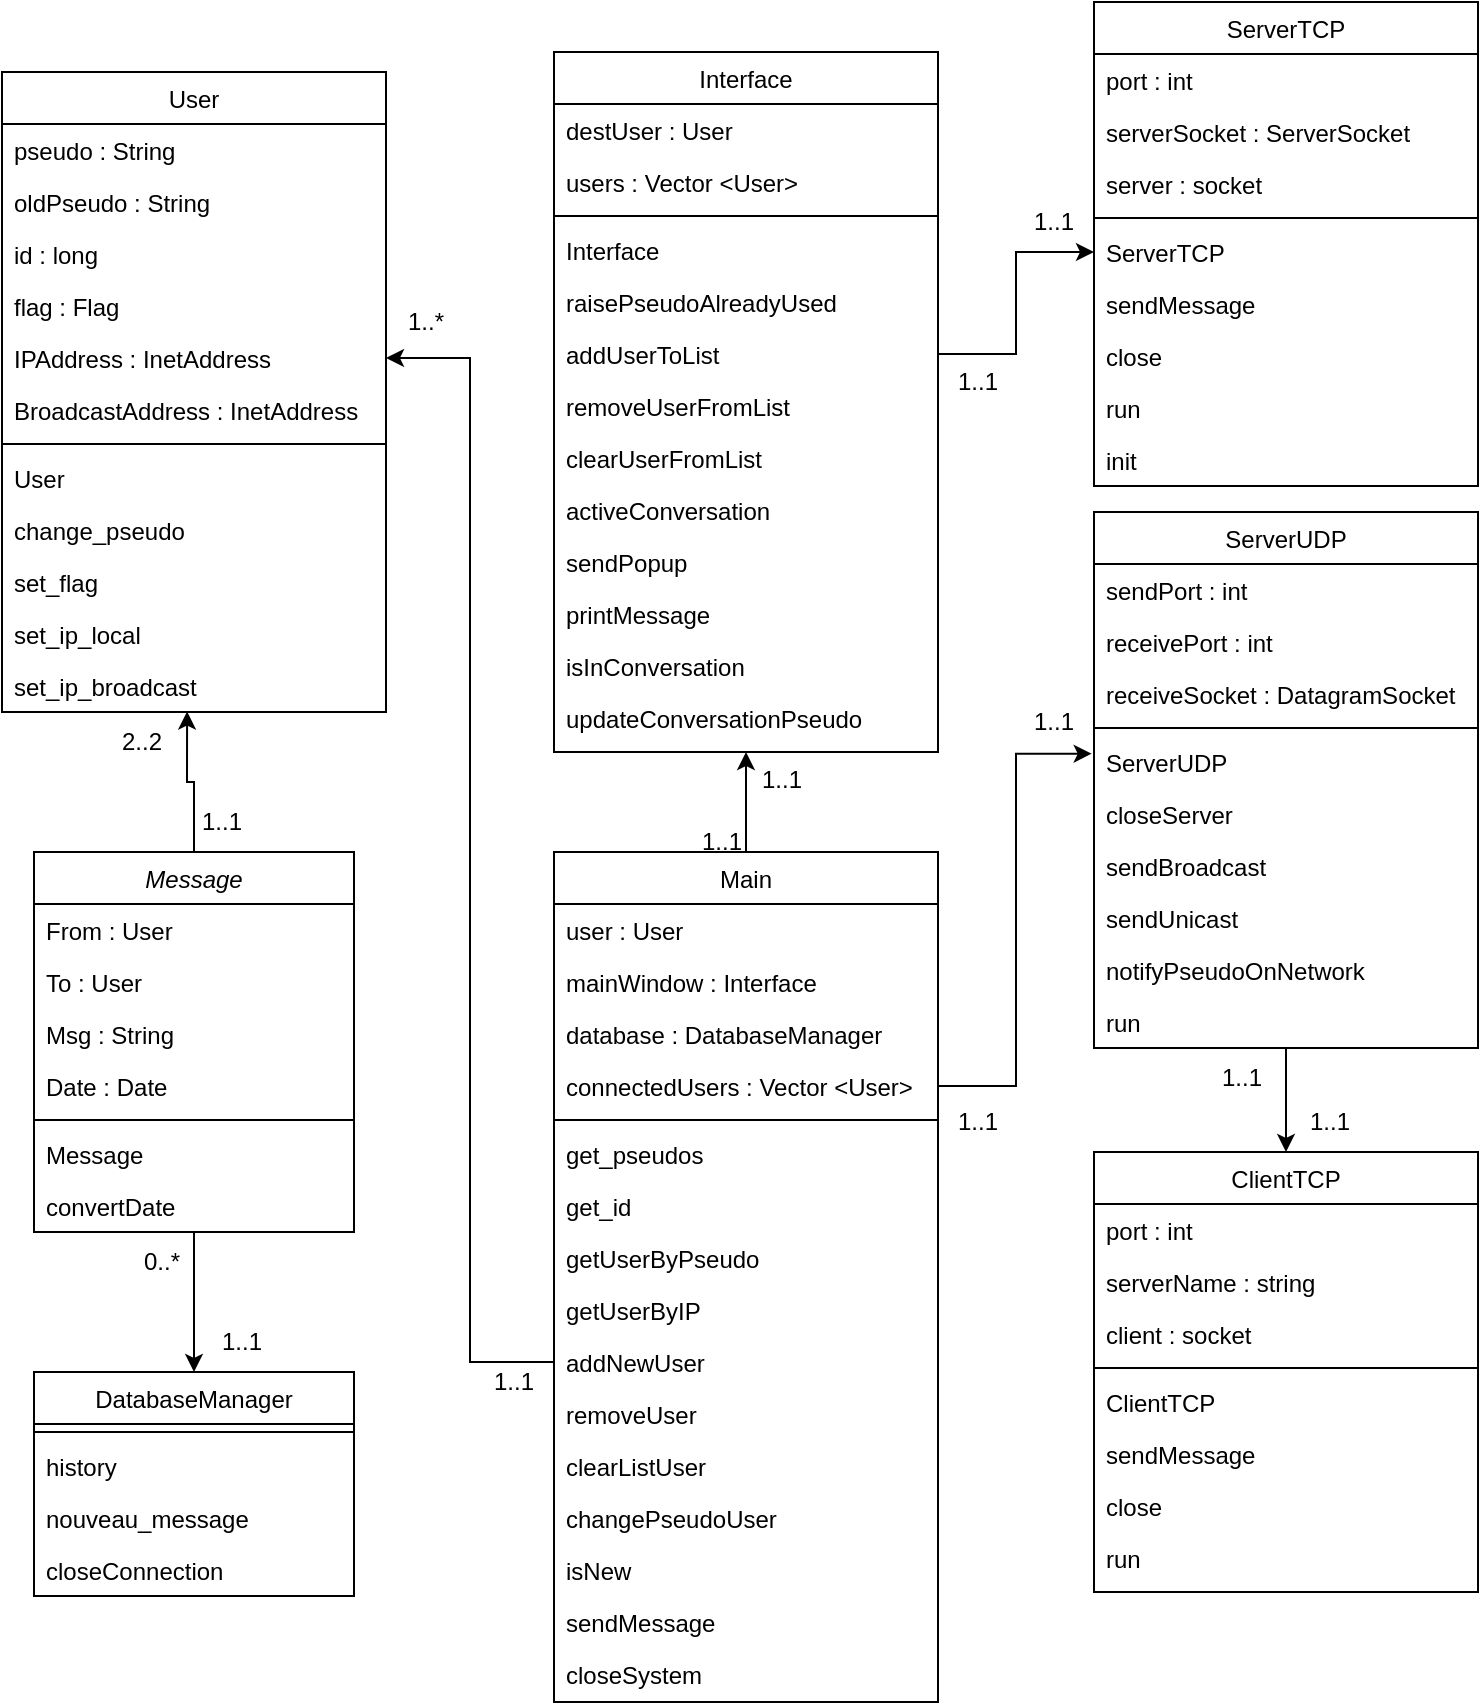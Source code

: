 <mxfile version="16.4.11" type="github">
  <diagram id="C5RBs43oDa-KdzZeNtuy" name="Page-1">
    <mxGraphModel dx="2298" dy="834" grid="1" gridSize="10" guides="1" tooltips="1" connect="1" arrows="1" fold="1" page="1" pageScale="1" pageWidth="827" pageHeight="1169" math="0" shadow="0">
      <root>
        <mxCell id="WIyWlLk6GJQsqaUBKTNV-0" />
        <mxCell id="WIyWlLk6GJQsqaUBKTNV-1" parent="WIyWlLk6GJQsqaUBKTNV-0" />
        <mxCell id="izedvdvRfEevCyyJoDIT-26" style="edgeStyle=orthogonalEdgeStyle;rounded=0;orthogonalLoop=1;jettySize=auto;html=1;entryX=0.5;entryY=0;entryDx=0;entryDy=0;" edge="1" parent="WIyWlLk6GJQsqaUBKTNV-1" source="8kLM8zrlsJxYvJIO7Vw3-0" target="8kLM8zrlsJxYvJIO7Vw3-8">
          <mxGeometry relative="1" as="geometry" />
        </mxCell>
        <mxCell id="izedvdvRfEevCyyJoDIT-30" style="edgeStyle=orthogonalEdgeStyle;rounded=0;orthogonalLoop=1;jettySize=auto;html=1;entryX=0.482;entryY=0.992;entryDx=0;entryDy=0;entryPerimeter=0;" edge="1" parent="WIyWlLk6GJQsqaUBKTNV-1" source="8kLM8zrlsJxYvJIO7Vw3-0" target="8kLM8zrlsJxYvJIO7Vw3-25">
          <mxGeometry relative="1" as="geometry" />
        </mxCell>
        <mxCell id="8kLM8zrlsJxYvJIO7Vw3-0" value="Message" style="swimlane;fontStyle=2;align=center;verticalAlign=top;childLayout=stackLayout;horizontal=1;startSize=26;horizontalStack=0;resizeParent=1;resizeLast=0;collapsible=1;marginBottom=0;rounded=0;shadow=0;strokeWidth=1;" parent="WIyWlLk6GJQsqaUBKTNV-1" vertex="1">
          <mxGeometry x="-254" y="1010" width="160" height="190" as="geometry">
            <mxRectangle x="230" y="140" width="160" height="26" as="alternateBounds" />
          </mxGeometry>
        </mxCell>
        <mxCell id="8kLM8zrlsJxYvJIO7Vw3-1" value="From : User" style="text;align=left;verticalAlign=top;spacingLeft=4;spacingRight=4;overflow=hidden;rotatable=0;points=[[0,0.5],[1,0.5]];portConstraint=eastwest;" parent="8kLM8zrlsJxYvJIO7Vw3-0" vertex="1">
          <mxGeometry y="26" width="160" height="26" as="geometry" />
        </mxCell>
        <mxCell id="8kLM8zrlsJxYvJIO7Vw3-2" value="To : User" style="text;align=left;verticalAlign=top;spacingLeft=4;spacingRight=4;overflow=hidden;rotatable=0;points=[[0,0.5],[1,0.5]];portConstraint=eastwest;rounded=0;shadow=0;html=0;" parent="8kLM8zrlsJxYvJIO7Vw3-0" vertex="1">
          <mxGeometry y="52" width="160" height="26" as="geometry" />
        </mxCell>
        <mxCell id="8kLM8zrlsJxYvJIO7Vw3-3" value="Msg : String" style="text;align=left;verticalAlign=top;spacingLeft=4;spacingRight=4;overflow=hidden;rotatable=0;points=[[0,0.5],[1,0.5]];portConstraint=eastwest;rounded=0;shadow=0;html=0;" parent="8kLM8zrlsJxYvJIO7Vw3-0" vertex="1">
          <mxGeometry y="78" width="160" height="26" as="geometry" />
        </mxCell>
        <mxCell id="8kLM8zrlsJxYvJIO7Vw3-4" value="Date : Date" style="text;align=left;verticalAlign=top;spacingLeft=4;spacingRight=4;overflow=hidden;rotatable=0;points=[[0,0.5],[1,0.5]];portConstraint=eastwest;rounded=0;shadow=0;html=0;" parent="8kLM8zrlsJxYvJIO7Vw3-0" vertex="1">
          <mxGeometry y="104" width="160" height="26" as="geometry" />
        </mxCell>
        <mxCell id="8kLM8zrlsJxYvJIO7Vw3-5" value="" style="line;html=1;strokeWidth=1;align=left;verticalAlign=middle;spacingTop=-1;spacingLeft=3;spacingRight=3;rotatable=0;labelPosition=right;points=[];portConstraint=eastwest;" parent="8kLM8zrlsJxYvJIO7Vw3-0" vertex="1">
          <mxGeometry y="130" width="160" height="8" as="geometry" />
        </mxCell>
        <mxCell id="8kLM8zrlsJxYvJIO7Vw3-6" value="Message" style="text;align=left;verticalAlign=top;spacingLeft=4;spacingRight=4;overflow=hidden;rotatable=0;points=[[0,0.5],[1,0.5]];portConstraint=eastwest;" parent="8kLM8zrlsJxYvJIO7Vw3-0" vertex="1">
          <mxGeometry y="138" width="160" height="26" as="geometry" />
        </mxCell>
        <mxCell id="8kLM8zrlsJxYvJIO7Vw3-7" value="convertDate" style="text;align=left;verticalAlign=top;spacingLeft=4;spacingRight=4;overflow=hidden;rotatable=0;points=[[0,0.5],[1,0.5]];portConstraint=eastwest;" parent="8kLM8zrlsJxYvJIO7Vw3-0" vertex="1">
          <mxGeometry y="164" width="160" height="26" as="geometry" />
        </mxCell>
        <mxCell id="8kLM8zrlsJxYvJIO7Vw3-8" value="DatabaseManager" style="swimlane;fontStyle=0;align=center;verticalAlign=top;childLayout=stackLayout;horizontal=1;startSize=26;horizontalStack=0;resizeParent=1;resizeLast=0;collapsible=1;marginBottom=0;rounded=0;shadow=0;strokeWidth=1;" parent="WIyWlLk6GJQsqaUBKTNV-1" vertex="1">
          <mxGeometry x="-254" y="1270" width="160" height="112" as="geometry">
            <mxRectangle x="130" y="380" width="160" height="26" as="alternateBounds" />
          </mxGeometry>
        </mxCell>
        <mxCell id="8kLM8zrlsJxYvJIO7Vw3-9" value="" style="line;html=1;strokeWidth=1;align=left;verticalAlign=middle;spacingTop=-1;spacingLeft=3;spacingRight=3;rotatable=0;labelPosition=right;points=[];portConstraint=eastwest;" parent="8kLM8zrlsJxYvJIO7Vw3-8" vertex="1">
          <mxGeometry y="26" width="160" height="8" as="geometry" />
        </mxCell>
        <mxCell id="8kLM8zrlsJxYvJIO7Vw3-10" value="history" style="text;align=left;verticalAlign=top;spacingLeft=4;spacingRight=4;overflow=hidden;rotatable=0;points=[[0,0.5],[1,0.5]];portConstraint=eastwest;fontStyle=0" parent="8kLM8zrlsJxYvJIO7Vw3-8" vertex="1">
          <mxGeometry y="34" width="160" height="26" as="geometry" />
        </mxCell>
        <mxCell id="8kLM8zrlsJxYvJIO7Vw3-11" value="nouveau_message" style="text;align=left;verticalAlign=top;spacingLeft=4;spacingRight=4;overflow=hidden;rotatable=0;points=[[0,0.5],[1,0.5]];portConstraint=eastwest;" parent="8kLM8zrlsJxYvJIO7Vw3-8" vertex="1">
          <mxGeometry y="60" width="160" height="26" as="geometry" />
        </mxCell>
        <mxCell id="8kLM8zrlsJxYvJIO7Vw3-12" value="closeConnection" style="text;align=left;verticalAlign=top;spacingLeft=4;spacingRight=4;overflow=hidden;rotatable=0;points=[[0,0.5],[1,0.5]];portConstraint=eastwest;" parent="8kLM8zrlsJxYvJIO7Vw3-8" vertex="1">
          <mxGeometry y="86" width="160" height="26" as="geometry" />
        </mxCell>
        <mxCell id="8kLM8zrlsJxYvJIO7Vw3-13" value="User" style="swimlane;fontStyle=0;align=center;verticalAlign=top;childLayout=stackLayout;horizontal=1;startSize=26;horizontalStack=0;resizeParent=1;resizeLast=0;collapsible=1;marginBottom=0;rounded=0;shadow=0;strokeWidth=1;" parent="WIyWlLk6GJQsqaUBKTNV-1" vertex="1">
          <mxGeometry x="-270" y="620" width="192" height="320" as="geometry">
            <mxRectangle x="550" y="140" width="160" height="26" as="alternateBounds" />
          </mxGeometry>
        </mxCell>
        <mxCell id="8kLM8zrlsJxYvJIO7Vw3-14" value="pseudo : String" style="text;align=left;verticalAlign=top;spacingLeft=4;spacingRight=4;overflow=hidden;rotatable=0;points=[[0,0.5],[1,0.5]];portConstraint=eastwest;" parent="8kLM8zrlsJxYvJIO7Vw3-13" vertex="1">
          <mxGeometry y="26" width="192" height="26" as="geometry" />
        </mxCell>
        <mxCell id="8kLM8zrlsJxYvJIO7Vw3-15" value="oldPseudo : String" style="text;align=left;verticalAlign=top;spacingLeft=4;spacingRight=4;overflow=hidden;rotatable=0;points=[[0,0.5],[1,0.5]];portConstraint=eastwest;" parent="8kLM8zrlsJxYvJIO7Vw3-13" vertex="1">
          <mxGeometry y="52" width="192" height="26" as="geometry" />
        </mxCell>
        <mxCell id="8kLM8zrlsJxYvJIO7Vw3-16" value="id : long" style="text;align=left;verticalAlign=top;spacingLeft=4;spacingRight=4;overflow=hidden;rotatable=0;points=[[0,0.5],[1,0.5]];portConstraint=eastwest;rounded=0;shadow=0;html=0;" parent="8kLM8zrlsJxYvJIO7Vw3-13" vertex="1">
          <mxGeometry y="78" width="192" height="26" as="geometry" />
        </mxCell>
        <mxCell id="8kLM8zrlsJxYvJIO7Vw3-17" value="flag : Flag" style="text;align=left;verticalAlign=top;spacingLeft=4;spacingRight=4;overflow=hidden;rotatable=0;points=[[0,0.5],[1,0.5]];portConstraint=eastwest;rounded=0;shadow=0;html=0;" parent="8kLM8zrlsJxYvJIO7Vw3-13" vertex="1">
          <mxGeometry y="104" width="192" height="26" as="geometry" />
        </mxCell>
        <mxCell id="8kLM8zrlsJxYvJIO7Vw3-18" value="IPAddress : InetAddress" style="text;align=left;verticalAlign=top;spacingLeft=4;spacingRight=4;overflow=hidden;rotatable=0;points=[[0,0.5],[1,0.5]];portConstraint=eastwest;rounded=0;shadow=0;html=0;" parent="8kLM8zrlsJxYvJIO7Vw3-13" vertex="1">
          <mxGeometry y="130" width="192" height="26" as="geometry" />
        </mxCell>
        <mxCell id="8kLM8zrlsJxYvJIO7Vw3-19" value="BroadcastAddress : InetAddress" style="text;align=left;verticalAlign=top;spacingLeft=4;spacingRight=4;overflow=hidden;rotatable=0;points=[[0,0.5],[1,0.5]];portConstraint=eastwest;rounded=0;shadow=0;html=0;" parent="8kLM8zrlsJxYvJIO7Vw3-13" vertex="1">
          <mxGeometry y="156" width="192" height="26" as="geometry" />
        </mxCell>
        <mxCell id="8kLM8zrlsJxYvJIO7Vw3-20" value="" style="line;html=1;strokeWidth=1;align=left;verticalAlign=middle;spacingTop=-1;spacingLeft=3;spacingRight=3;rotatable=0;labelPosition=right;points=[];portConstraint=eastwest;" parent="8kLM8zrlsJxYvJIO7Vw3-13" vertex="1">
          <mxGeometry y="182" width="192" height="8" as="geometry" />
        </mxCell>
        <mxCell id="8kLM8zrlsJxYvJIO7Vw3-21" value="User " style="text;align=left;verticalAlign=top;spacingLeft=4;spacingRight=4;overflow=hidden;rotatable=0;points=[[0,0.5],[1,0.5]];portConstraint=eastwest;" parent="8kLM8zrlsJxYvJIO7Vw3-13" vertex="1">
          <mxGeometry y="190" width="192" height="26" as="geometry" />
        </mxCell>
        <mxCell id="8kLM8zrlsJxYvJIO7Vw3-22" value="change_pseudo" style="text;align=left;verticalAlign=top;spacingLeft=4;spacingRight=4;overflow=hidden;rotatable=0;points=[[0,0.5],[1,0.5]];portConstraint=eastwest;" parent="8kLM8zrlsJxYvJIO7Vw3-13" vertex="1">
          <mxGeometry y="216" width="192" height="26" as="geometry" />
        </mxCell>
        <mxCell id="8kLM8zrlsJxYvJIO7Vw3-23" value="set_flag" style="text;align=left;verticalAlign=top;spacingLeft=4;spacingRight=4;overflow=hidden;rotatable=0;points=[[0,0.5],[1,0.5]];portConstraint=eastwest;" parent="8kLM8zrlsJxYvJIO7Vw3-13" vertex="1">
          <mxGeometry y="242" width="192" height="26" as="geometry" />
        </mxCell>
        <mxCell id="8kLM8zrlsJxYvJIO7Vw3-24" value="set_ip_local" style="text;align=left;verticalAlign=top;spacingLeft=4;spacingRight=4;overflow=hidden;rotatable=0;points=[[0,0.5],[1,0.5]];portConstraint=eastwest;" parent="8kLM8zrlsJxYvJIO7Vw3-13" vertex="1">
          <mxGeometry y="268" width="192" height="26" as="geometry" />
        </mxCell>
        <mxCell id="8kLM8zrlsJxYvJIO7Vw3-25" value="set_ip_broadcast" style="text;align=left;verticalAlign=top;spacingLeft=4;spacingRight=4;overflow=hidden;rotatable=0;points=[[0,0.5],[1,0.5]];portConstraint=eastwest;" parent="8kLM8zrlsJxYvJIO7Vw3-13" vertex="1">
          <mxGeometry y="294" width="192" height="26" as="geometry" />
        </mxCell>
        <mxCell id="8kLM8zrlsJxYvJIO7Vw3-26" value="Interface" style="swimlane;fontStyle=0;align=center;verticalAlign=top;childLayout=stackLayout;horizontal=1;startSize=26;horizontalStack=0;resizeParent=1;resizeLast=0;collapsible=1;marginBottom=0;rounded=0;shadow=0;strokeWidth=1;" parent="WIyWlLk6GJQsqaUBKTNV-1" vertex="1">
          <mxGeometry x="6" y="610" width="192" height="350" as="geometry">
            <mxRectangle x="550" y="140" width="160" height="26" as="alternateBounds" />
          </mxGeometry>
        </mxCell>
        <mxCell id="8kLM8zrlsJxYvJIO7Vw3-28" value="destUser : User" style="text;align=left;verticalAlign=top;spacingLeft=4;spacingRight=4;overflow=hidden;rotatable=0;points=[[0,0.5],[1,0.5]];portConstraint=eastwest;" parent="8kLM8zrlsJxYvJIO7Vw3-26" vertex="1">
          <mxGeometry y="26" width="192" height="26" as="geometry" />
        </mxCell>
        <mxCell id="8kLM8zrlsJxYvJIO7Vw3-29" value="users : Vector &lt;User&gt;" style="text;align=left;verticalAlign=top;spacingLeft=4;spacingRight=4;overflow=hidden;rotatable=0;points=[[0,0.5],[1,0.5]];portConstraint=eastwest;rounded=0;shadow=0;html=0;" parent="8kLM8zrlsJxYvJIO7Vw3-26" vertex="1">
          <mxGeometry y="52" width="192" height="26" as="geometry" />
        </mxCell>
        <mxCell id="8kLM8zrlsJxYvJIO7Vw3-31" value="" style="line;html=1;strokeWidth=1;align=left;verticalAlign=middle;spacingTop=-1;spacingLeft=3;spacingRight=3;rotatable=0;labelPosition=right;points=[];portConstraint=eastwest;" parent="8kLM8zrlsJxYvJIO7Vw3-26" vertex="1">
          <mxGeometry y="78" width="192" height="8" as="geometry" />
        </mxCell>
        <mxCell id="8kLM8zrlsJxYvJIO7Vw3-32" value="Interface" style="text;align=left;verticalAlign=top;spacingLeft=4;spacingRight=4;overflow=hidden;rotatable=0;points=[[0,0.5],[1,0.5]];portConstraint=eastwest;" parent="8kLM8zrlsJxYvJIO7Vw3-26" vertex="1">
          <mxGeometry y="86" width="192" height="26" as="geometry" />
        </mxCell>
        <mxCell id="8kLM8zrlsJxYvJIO7Vw3-43" value="raisePseudoAlreadyUsed" style="text;align=left;verticalAlign=top;spacingLeft=4;spacingRight=4;overflow=hidden;rotatable=0;points=[[0,0.5],[1,0.5]];portConstraint=eastwest;" parent="8kLM8zrlsJxYvJIO7Vw3-26" vertex="1">
          <mxGeometry y="112" width="192" height="26" as="geometry" />
        </mxCell>
        <mxCell id="8kLM8zrlsJxYvJIO7Vw3-44" value="addUserToList" style="text;align=left;verticalAlign=top;spacingLeft=4;spacingRight=4;overflow=hidden;rotatable=0;points=[[0,0.5],[1,0.5]];portConstraint=eastwest;" parent="8kLM8zrlsJxYvJIO7Vw3-26" vertex="1">
          <mxGeometry y="138" width="192" height="26" as="geometry" />
        </mxCell>
        <mxCell id="8kLM8zrlsJxYvJIO7Vw3-45" value="removeUserFromList" style="text;align=left;verticalAlign=top;spacingLeft=4;spacingRight=4;overflow=hidden;rotatable=0;points=[[0,0.5],[1,0.5]];portConstraint=eastwest;" parent="8kLM8zrlsJxYvJIO7Vw3-26" vertex="1">
          <mxGeometry y="164" width="192" height="26" as="geometry" />
        </mxCell>
        <mxCell id="8kLM8zrlsJxYvJIO7Vw3-46" value="clearUserFromList" style="text;align=left;verticalAlign=top;spacingLeft=4;spacingRight=4;overflow=hidden;rotatable=0;points=[[0,0.5],[1,0.5]];portConstraint=eastwest;" parent="8kLM8zrlsJxYvJIO7Vw3-26" vertex="1">
          <mxGeometry y="190" width="192" height="26" as="geometry" />
        </mxCell>
        <mxCell id="8kLM8zrlsJxYvJIO7Vw3-48" value="activeConversation" style="text;align=left;verticalAlign=top;spacingLeft=4;spacingRight=4;overflow=hidden;rotatable=0;points=[[0,0.5],[1,0.5]];portConstraint=eastwest;" parent="8kLM8zrlsJxYvJIO7Vw3-26" vertex="1">
          <mxGeometry y="216" width="192" height="26" as="geometry" />
        </mxCell>
        <mxCell id="8kLM8zrlsJxYvJIO7Vw3-49" value="sendPopup" style="text;align=left;verticalAlign=top;spacingLeft=4;spacingRight=4;overflow=hidden;rotatable=0;points=[[0,0.5],[1,0.5]];portConstraint=eastwest;" parent="8kLM8zrlsJxYvJIO7Vw3-26" vertex="1">
          <mxGeometry y="242" width="192" height="26" as="geometry" />
        </mxCell>
        <mxCell id="8kLM8zrlsJxYvJIO7Vw3-50" value="printMessage" style="text;align=left;verticalAlign=top;spacingLeft=4;spacingRight=4;overflow=hidden;rotatable=0;points=[[0,0.5],[1,0.5]];portConstraint=eastwest;" parent="8kLM8zrlsJxYvJIO7Vw3-26" vertex="1">
          <mxGeometry y="268" width="192" height="26" as="geometry" />
        </mxCell>
        <mxCell id="8kLM8zrlsJxYvJIO7Vw3-54" value="isInConversation" style="text;align=left;verticalAlign=top;spacingLeft=4;spacingRight=4;overflow=hidden;rotatable=0;points=[[0,0.5],[1,0.5]];portConstraint=eastwest;" parent="8kLM8zrlsJxYvJIO7Vw3-26" vertex="1">
          <mxGeometry y="294" width="192" height="26" as="geometry" />
        </mxCell>
        <mxCell id="8kLM8zrlsJxYvJIO7Vw3-55" value="updateConversationPseudo" style="text;align=left;verticalAlign=top;spacingLeft=4;spacingRight=4;overflow=hidden;rotatable=0;points=[[0,0.5],[1,0.5]];portConstraint=eastwest;" parent="8kLM8zrlsJxYvJIO7Vw3-26" vertex="1">
          <mxGeometry y="320" width="192" height="26" as="geometry" />
        </mxCell>
        <mxCell id="8kLM8zrlsJxYvJIO7Vw3-56" value="ClientTCP" style="swimlane;fontStyle=0;align=center;verticalAlign=top;childLayout=stackLayout;horizontal=1;startSize=26;horizontalStack=0;resizeParent=1;resizeLast=0;collapsible=1;marginBottom=0;rounded=0;shadow=0;strokeWidth=1;" parent="WIyWlLk6GJQsqaUBKTNV-1" vertex="1">
          <mxGeometry x="276" y="1160" width="192" height="220" as="geometry">
            <mxRectangle x="550" y="140" width="160" height="26" as="alternateBounds" />
          </mxGeometry>
        </mxCell>
        <mxCell id="8kLM8zrlsJxYvJIO7Vw3-57" value="port : int" style="text;align=left;verticalAlign=top;spacingLeft=4;spacingRight=4;overflow=hidden;rotatable=0;points=[[0,0.5],[1,0.5]];portConstraint=eastwest;" parent="8kLM8zrlsJxYvJIO7Vw3-56" vertex="1">
          <mxGeometry y="26" width="192" height="26" as="geometry" />
        </mxCell>
        <mxCell id="8kLM8zrlsJxYvJIO7Vw3-58" value="serverName : string" style="text;align=left;verticalAlign=top;spacingLeft=4;spacingRight=4;overflow=hidden;rotatable=0;points=[[0,0.5],[1,0.5]];portConstraint=eastwest;" parent="8kLM8zrlsJxYvJIO7Vw3-56" vertex="1">
          <mxGeometry y="52" width="192" height="26" as="geometry" />
        </mxCell>
        <mxCell id="8kLM8zrlsJxYvJIO7Vw3-59" value="client : socket" style="text;align=left;verticalAlign=top;spacingLeft=4;spacingRight=4;overflow=hidden;rotatable=0;points=[[0,0.5],[1,0.5]];portConstraint=eastwest;rounded=0;shadow=0;html=0;" parent="8kLM8zrlsJxYvJIO7Vw3-56" vertex="1">
          <mxGeometry y="78" width="192" height="26" as="geometry" />
        </mxCell>
        <mxCell id="8kLM8zrlsJxYvJIO7Vw3-60" value="" style="line;html=1;strokeWidth=1;align=left;verticalAlign=middle;spacingTop=-1;spacingLeft=3;spacingRight=3;rotatable=0;labelPosition=right;points=[];portConstraint=eastwest;" parent="8kLM8zrlsJxYvJIO7Vw3-56" vertex="1">
          <mxGeometry y="104" width="192" height="8" as="geometry" />
        </mxCell>
        <mxCell id="8kLM8zrlsJxYvJIO7Vw3-61" value="ClientTCP" style="text;align=left;verticalAlign=top;spacingLeft=4;spacingRight=4;overflow=hidden;rotatable=0;points=[[0,0.5],[1,0.5]];portConstraint=eastwest;" parent="8kLM8zrlsJxYvJIO7Vw3-56" vertex="1">
          <mxGeometry y="112" width="192" height="26" as="geometry" />
        </mxCell>
        <mxCell id="8kLM8zrlsJxYvJIO7Vw3-62" value="sendMessage" style="text;align=left;verticalAlign=top;spacingLeft=4;spacingRight=4;overflow=hidden;rotatable=0;points=[[0,0.5],[1,0.5]];portConstraint=eastwest;" parent="8kLM8zrlsJxYvJIO7Vw3-56" vertex="1">
          <mxGeometry y="138" width="192" height="26" as="geometry" />
        </mxCell>
        <mxCell id="8kLM8zrlsJxYvJIO7Vw3-63" value="close" style="text;align=left;verticalAlign=top;spacingLeft=4;spacingRight=4;overflow=hidden;rotatable=0;points=[[0,0.5],[1,0.5]];portConstraint=eastwest;" parent="8kLM8zrlsJxYvJIO7Vw3-56" vertex="1">
          <mxGeometry y="164" width="192" height="26" as="geometry" />
        </mxCell>
        <mxCell id="8kLM8zrlsJxYvJIO7Vw3-64" value="run" style="text;align=left;verticalAlign=top;spacingLeft=4;spacingRight=4;overflow=hidden;rotatable=0;points=[[0,0.5],[1,0.5]];portConstraint=eastwest;" parent="8kLM8zrlsJxYvJIO7Vw3-56" vertex="1">
          <mxGeometry y="190" width="192" height="26" as="geometry" />
        </mxCell>
        <mxCell id="8kLM8zrlsJxYvJIO7Vw3-65" value="ServerTCP" style="swimlane;fontStyle=0;align=center;verticalAlign=top;childLayout=stackLayout;horizontal=1;startSize=26;horizontalStack=0;resizeParent=1;resizeLast=0;collapsible=1;marginBottom=0;rounded=0;shadow=0;strokeWidth=1;" parent="WIyWlLk6GJQsqaUBKTNV-1" vertex="1">
          <mxGeometry x="276" y="585" width="192" height="242" as="geometry">
            <mxRectangle x="550" y="140" width="160" height="26" as="alternateBounds" />
          </mxGeometry>
        </mxCell>
        <mxCell id="8kLM8zrlsJxYvJIO7Vw3-66" value="port : int" style="text;align=left;verticalAlign=top;spacingLeft=4;spacingRight=4;overflow=hidden;rotatable=0;points=[[0,0.5],[1,0.5]];portConstraint=eastwest;" parent="8kLM8zrlsJxYvJIO7Vw3-65" vertex="1">
          <mxGeometry y="26" width="192" height="26" as="geometry" />
        </mxCell>
        <mxCell id="8kLM8zrlsJxYvJIO7Vw3-67" value="serverSocket : ServerSocket" style="text;align=left;verticalAlign=top;spacingLeft=4;spacingRight=4;overflow=hidden;rotatable=0;points=[[0,0.5],[1,0.5]];portConstraint=eastwest;" parent="8kLM8zrlsJxYvJIO7Vw3-65" vertex="1">
          <mxGeometry y="52" width="192" height="26" as="geometry" />
        </mxCell>
        <mxCell id="8kLM8zrlsJxYvJIO7Vw3-68" value="server : socket" style="text;align=left;verticalAlign=top;spacingLeft=4;spacingRight=4;overflow=hidden;rotatable=0;points=[[0,0.5],[1,0.5]];portConstraint=eastwest;rounded=0;shadow=0;html=0;" parent="8kLM8zrlsJxYvJIO7Vw3-65" vertex="1">
          <mxGeometry y="78" width="192" height="26" as="geometry" />
        </mxCell>
        <mxCell id="8kLM8zrlsJxYvJIO7Vw3-69" value="" style="line;html=1;strokeWidth=1;align=left;verticalAlign=middle;spacingTop=-1;spacingLeft=3;spacingRight=3;rotatable=0;labelPosition=right;points=[];portConstraint=eastwest;" parent="8kLM8zrlsJxYvJIO7Vw3-65" vertex="1">
          <mxGeometry y="104" width="192" height="8" as="geometry" />
        </mxCell>
        <mxCell id="8kLM8zrlsJxYvJIO7Vw3-70" value="ServerTCP" style="text;align=left;verticalAlign=top;spacingLeft=4;spacingRight=4;overflow=hidden;rotatable=0;points=[[0,0.5],[1,0.5]];portConstraint=eastwest;" parent="8kLM8zrlsJxYvJIO7Vw3-65" vertex="1">
          <mxGeometry y="112" width="192" height="26" as="geometry" />
        </mxCell>
        <mxCell id="8kLM8zrlsJxYvJIO7Vw3-71" value="sendMessage" style="text;align=left;verticalAlign=top;spacingLeft=4;spacingRight=4;overflow=hidden;rotatable=0;points=[[0,0.5],[1,0.5]];portConstraint=eastwest;" parent="8kLM8zrlsJxYvJIO7Vw3-65" vertex="1">
          <mxGeometry y="138" width="192" height="26" as="geometry" />
        </mxCell>
        <mxCell id="8kLM8zrlsJxYvJIO7Vw3-72" value="close" style="text;align=left;verticalAlign=top;spacingLeft=4;spacingRight=4;overflow=hidden;rotatable=0;points=[[0,0.5],[1,0.5]];portConstraint=eastwest;" parent="8kLM8zrlsJxYvJIO7Vw3-65" vertex="1">
          <mxGeometry y="164" width="192" height="26" as="geometry" />
        </mxCell>
        <mxCell id="8kLM8zrlsJxYvJIO7Vw3-73" value="run" style="text;align=left;verticalAlign=top;spacingLeft=4;spacingRight=4;overflow=hidden;rotatable=0;points=[[0,0.5],[1,0.5]];portConstraint=eastwest;" parent="8kLM8zrlsJxYvJIO7Vw3-65" vertex="1">
          <mxGeometry y="190" width="192" height="26" as="geometry" />
        </mxCell>
        <mxCell id="8kLM8zrlsJxYvJIO7Vw3-74" value="init" style="text;align=left;verticalAlign=top;spacingLeft=4;spacingRight=4;overflow=hidden;rotatable=0;points=[[0,0.5],[1,0.5]];portConstraint=eastwest;" parent="8kLM8zrlsJxYvJIO7Vw3-65" vertex="1">
          <mxGeometry y="216" width="192" height="26" as="geometry" />
        </mxCell>
        <mxCell id="izedvdvRfEevCyyJoDIT-21" style="edgeStyle=orthogonalEdgeStyle;rounded=0;orthogonalLoop=1;jettySize=auto;html=1;entryX=0.5;entryY=0;entryDx=0;entryDy=0;" edge="1" parent="WIyWlLk6GJQsqaUBKTNV-1" source="8kLM8zrlsJxYvJIO7Vw3-75" target="8kLM8zrlsJxYvJIO7Vw3-56">
          <mxGeometry relative="1" as="geometry" />
        </mxCell>
        <mxCell id="8kLM8zrlsJxYvJIO7Vw3-75" value="ServerUDP" style="swimlane;fontStyle=0;align=center;verticalAlign=top;childLayout=stackLayout;horizontal=1;startSize=26;horizontalStack=0;resizeParent=1;resizeLast=0;collapsible=1;marginBottom=0;rounded=0;shadow=0;strokeWidth=1;" parent="WIyWlLk6GJQsqaUBKTNV-1" vertex="1">
          <mxGeometry x="276" y="840" width="192" height="268" as="geometry">
            <mxRectangle x="550" y="140" width="160" height="26" as="alternateBounds" />
          </mxGeometry>
        </mxCell>
        <mxCell id="8kLM8zrlsJxYvJIO7Vw3-76" value="sendPort : int" style="text;align=left;verticalAlign=top;spacingLeft=4;spacingRight=4;overflow=hidden;rotatable=0;points=[[0,0.5],[1,0.5]];portConstraint=eastwest;" parent="8kLM8zrlsJxYvJIO7Vw3-75" vertex="1">
          <mxGeometry y="26" width="192" height="26" as="geometry" />
        </mxCell>
        <mxCell id="8kLM8zrlsJxYvJIO7Vw3-77" value="receivePort : int" style="text;align=left;verticalAlign=top;spacingLeft=4;spacingRight=4;overflow=hidden;rotatable=0;points=[[0,0.5],[1,0.5]];portConstraint=eastwest;" parent="8kLM8zrlsJxYvJIO7Vw3-75" vertex="1">
          <mxGeometry y="52" width="192" height="26" as="geometry" />
        </mxCell>
        <mxCell id="8kLM8zrlsJxYvJIO7Vw3-78" value="receiveSocket : DatagramSocket" style="text;align=left;verticalAlign=top;spacingLeft=4;spacingRight=4;overflow=hidden;rotatable=0;points=[[0,0.5],[1,0.5]];portConstraint=eastwest;rounded=0;shadow=0;html=0;" parent="8kLM8zrlsJxYvJIO7Vw3-75" vertex="1">
          <mxGeometry y="78" width="192" height="26" as="geometry" />
        </mxCell>
        <mxCell id="8kLM8zrlsJxYvJIO7Vw3-79" value="" style="line;html=1;strokeWidth=1;align=left;verticalAlign=middle;spacingTop=-1;spacingLeft=3;spacingRight=3;rotatable=0;labelPosition=right;points=[];portConstraint=eastwest;" parent="8kLM8zrlsJxYvJIO7Vw3-75" vertex="1">
          <mxGeometry y="104" width="192" height="8" as="geometry" />
        </mxCell>
        <mxCell id="8kLM8zrlsJxYvJIO7Vw3-80" value="ServerUDP" style="text;align=left;verticalAlign=top;spacingLeft=4;spacingRight=4;overflow=hidden;rotatable=0;points=[[0,0.5],[1,0.5]];portConstraint=eastwest;" parent="8kLM8zrlsJxYvJIO7Vw3-75" vertex="1">
          <mxGeometry y="112" width="192" height="26" as="geometry" />
        </mxCell>
        <mxCell id="8kLM8zrlsJxYvJIO7Vw3-81" value="closeServer" style="text;align=left;verticalAlign=top;spacingLeft=4;spacingRight=4;overflow=hidden;rotatable=0;points=[[0,0.5],[1,0.5]];portConstraint=eastwest;" parent="8kLM8zrlsJxYvJIO7Vw3-75" vertex="1">
          <mxGeometry y="138" width="192" height="26" as="geometry" />
        </mxCell>
        <mxCell id="8kLM8zrlsJxYvJIO7Vw3-82" value="sendBroadcast" style="text;align=left;verticalAlign=top;spacingLeft=4;spacingRight=4;overflow=hidden;rotatable=0;points=[[0,0.5],[1,0.5]];portConstraint=eastwest;" parent="8kLM8zrlsJxYvJIO7Vw3-75" vertex="1">
          <mxGeometry y="164" width="192" height="26" as="geometry" />
        </mxCell>
        <mxCell id="8kLM8zrlsJxYvJIO7Vw3-83" value="sendUnicast" style="text;align=left;verticalAlign=top;spacingLeft=4;spacingRight=4;overflow=hidden;rotatable=0;points=[[0,0.5],[1,0.5]];portConstraint=eastwest;" parent="8kLM8zrlsJxYvJIO7Vw3-75" vertex="1">
          <mxGeometry y="190" width="192" height="26" as="geometry" />
        </mxCell>
        <mxCell id="8kLM8zrlsJxYvJIO7Vw3-84" value="notifyPseudoOnNetwork" style="text;align=left;verticalAlign=top;spacingLeft=4;spacingRight=4;overflow=hidden;rotatable=0;points=[[0,0.5],[1,0.5]];portConstraint=eastwest;" parent="8kLM8zrlsJxYvJIO7Vw3-75" vertex="1">
          <mxGeometry y="216" width="192" height="26" as="geometry" />
        </mxCell>
        <mxCell id="8kLM8zrlsJxYvJIO7Vw3-85" value="run" style="text;align=left;verticalAlign=top;spacingLeft=4;spacingRight=4;overflow=hidden;rotatable=0;points=[[0,0.5],[1,0.5]];portConstraint=eastwest;" parent="8kLM8zrlsJxYvJIO7Vw3-75" vertex="1">
          <mxGeometry y="242" width="192" height="26" as="geometry" />
        </mxCell>
        <mxCell id="izedvdvRfEevCyyJoDIT-2" style="edgeStyle=orthogonalEdgeStyle;rounded=0;orthogonalLoop=1;jettySize=auto;html=1;entryX=0.5;entryY=1;entryDx=0;entryDy=0;" edge="1" parent="WIyWlLk6GJQsqaUBKTNV-1" source="8kLM8zrlsJxYvJIO7Vw3-86" target="8kLM8zrlsJxYvJIO7Vw3-26">
          <mxGeometry relative="1" as="geometry" />
        </mxCell>
        <mxCell id="8kLM8zrlsJxYvJIO7Vw3-86" value="Main" style="swimlane;fontStyle=0;align=center;verticalAlign=top;childLayout=stackLayout;horizontal=1;startSize=26;horizontalStack=0;resizeParent=1;resizeLast=0;collapsible=1;marginBottom=0;rounded=0;shadow=0;strokeWidth=1;" parent="WIyWlLk6GJQsqaUBKTNV-1" vertex="1">
          <mxGeometry x="6" y="1010" width="192" height="425" as="geometry">
            <mxRectangle x="550" y="140" width="160" height="26" as="alternateBounds" />
          </mxGeometry>
        </mxCell>
        <mxCell id="8kLM8zrlsJxYvJIO7Vw3-87" value="user : User" style="text;align=left;verticalAlign=top;spacingLeft=4;spacingRight=4;overflow=hidden;rotatable=0;points=[[0,0.5],[1,0.5]];portConstraint=eastwest;" parent="8kLM8zrlsJxYvJIO7Vw3-86" vertex="1">
          <mxGeometry y="26" width="192" height="26" as="geometry" />
        </mxCell>
        <mxCell id="8kLM8zrlsJxYvJIO7Vw3-88" value="mainWindow : Interface" style="text;align=left;verticalAlign=top;spacingLeft=4;spacingRight=4;overflow=hidden;rotatable=0;points=[[0,0.5],[1,0.5]];portConstraint=eastwest;" parent="8kLM8zrlsJxYvJIO7Vw3-86" vertex="1">
          <mxGeometry y="52" width="192" height="26" as="geometry" />
        </mxCell>
        <mxCell id="8kLM8zrlsJxYvJIO7Vw3-89" value="database : DatabaseManager" style="text;align=left;verticalAlign=top;spacingLeft=4;spacingRight=4;overflow=hidden;rotatable=0;points=[[0,0.5],[1,0.5]];portConstraint=eastwest;rounded=0;shadow=0;html=0;" parent="8kLM8zrlsJxYvJIO7Vw3-86" vertex="1">
          <mxGeometry y="78" width="192" height="26" as="geometry" />
        </mxCell>
        <mxCell id="8kLM8zrlsJxYvJIO7Vw3-93" value="connectedUsers : Vector &lt;User&gt;" style="text;align=left;verticalAlign=top;spacingLeft=4;spacingRight=4;overflow=hidden;rotatable=0;points=[[0,0.5],[1,0.5]];portConstraint=eastwest;rounded=0;shadow=0;html=0;" parent="8kLM8zrlsJxYvJIO7Vw3-86" vertex="1">
          <mxGeometry y="104" width="192" height="26" as="geometry" />
        </mxCell>
        <mxCell id="8kLM8zrlsJxYvJIO7Vw3-94" value="" style="line;html=1;strokeWidth=1;align=left;verticalAlign=middle;spacingTop=-1;spacingLeft=3;spacingRight=3;rotatable=0;labelPosition=right;points=[];portConstraint=eastwest;" parent="8kLM8zrlsJxYvJIO7Vw3-86" vertex="1">
          <mxGeometry y="130" width="192" height="8" as="geometry" />
        </mxCell>
        <mxCell id="8kLM8zrlsJxYvJIO7Vw3-99" value="get_pseudos" style="text;align=left;verticalAlign=top;spacingLeft=4;spacingRight=4;overflow=hidden;rotatable=0;points=[[0,0.5],[1,0.5]];portConstraint=eastwest;" parent="8kLM8zrlsJxYvJIO7Vw3-86" vertex="1">
          <mxGeometry y="138" width="192" height="26" as="geometry" />
        </mxCell>
        <mxCell id="8kLM8zrlsJxYvJIO7Vw3-100" value="get_id" style="text;align=left;verticalAlign=top;spacingLeft=4;spacingRight=4;overflow=hidden;rotatable=0;points=[[0,0.5],[1,0.5]];portConstraint=eastwest;" parent="8kLM8zrlsJxYvJIO7Vw3-86" vertex="1">
          <mxGeometry y="164" width="192" height="26" as="geometry" />
        </mxCell>
        <mxCell id="8kLM8zrlsJxYvJIO7Vw3-101" value="getUserByPseudo" style="text;align=left;verticalAlign=top;spacingLeft=4;spacingRight=4;overflow=hidden;rotatable=0;points=[[0,0.5],[1,0.5]];portConstraint=eastwest;" parent="8kLM8zrlsJxYvJIO7Vw3-86" vertex="1">
          <mxGeometry y="190" width="192" height="26" as="geometry" />
        </mxCell>
        <mxCell id="8kLM8zrlsJxYvJIO7Vw3-102" value="getUserByIP" style="text;align=left;verticalAlign=top;spacingLeft=4;spacingRight=4;overflow=hidden;rotatable=0;points=[[0,0.5],[1,0.5]];portConstraint=eastwest;" parent="8kLM8zrlsJxYvJIO7Vw3-86" vertex="1">
          <mxGeometry y="216" width="192" height="26" as="geometry" />
        </mxCell>
        <mxCell id="8kLM8zrlsJxYvJIO7Vw3-103" value="addNewUser" style="text;align=left;verticalAlign=top;spacingLeft=4;spacingRight=4;overflow=hidden;rotatable=0;points=[[0,0.5],[1,0.5]];portConstraint=eastwest;" parent="8kLM8zrlsJxYvJIO7Vw3-86" vertex="1">
          <mxGeometry y="242" width="192" height="26" as="geometry" />
        </mxCell>
        <mxCell id="8kLM8zrlsJxYvJIO7Vw3-104" value="removeUser" style="text;align=left;verticalAlign=top;spacingLeft=4;spacingRight=4;overflow=hidden;rotatable=0;points=[[0,0.5],[1,0.5]];portConstraint=eastwest;" parent="8kLM8zrlsJxYvJIO7Vw3-86" vertex="1">
          <mxGeometry y="268" width="192" height="26" as="geometry" />
        </mxCell>
        <mxCell id="8kLM8zrlsJxYvJIO7Vw3-105" value="clearListUser" style="text;align=left;verticalAlign=top;spacingLeft=4;spacingRight=4;overflow=hidden;rotatable=0;points=[[0,0.5],[1,0.5]];portConstraint=eastwest;" parent="8kLM8zrlsJxYvJIO7Vw3-86" vertex="1">
          <mxGeometry y="294" width="192" height="26" as="geometry" />
        </mxCell>
        <mxCell id="8kLM8zrlsJxYvJIO7Vw3-106" value="changePseudoUser" style="text;align=left;verticalAlign=top;spacingLeft=4;spacingRight=4;overflow=hidden;rotatable=0;points=[[0,0.5],[1,0.5]];portConstraint=eastwest;" parent="8kLM8zrlsJxYvJIO7Vw3-86" vertex="1">
          <mxGeometry y="320" width="192" height="26" as="geometry" />
        </mxCell>
        <mxCell id="8kLM8zrlsJxYvJIO7Vw3-107" value="isNew" style="text;align=left;verticalAlign=top;spacingLeft=4;spacingRight=4;overflow=hidden;rotatable=0;points=[[0,0.5],[1,0.5]];portConstraint=eastwest;" parent="8kLM8zrlsJxYvJIO7Vw3-86" vertex="1">
          <mxGeometry y="346" width="192" height="26" as="geometry" />
        </mxCell>
        <mxCell id="8kLM8zrlsJxYvJIO7Vw3-109" value="sendMessage" style="text;align=left;verticalAlign=top;spacingLeft=4;spacingRight=4;overflow=hidden;rotatable=0;points=[[0,0.5],[1,0.5]];portConstraint=eastwest;" parent="8kLM8zrlsJxYvJIO7Vw3-86" vertex="1">
          <mxGeometry y="372" width="192" height="26" as="geometry" />
        </mxCell>
        <mxCell id="8kLM8zrlsJxYvJIO7Vw3-110" value="closeSystem" style="text;align=left;verticalAlign=top;spacingLeft=4;spacingRight=4;overflow=hidden;rotatable=0;points=[[0,0.5],[1,0.5]];portConstraint=eastwest;" parent="8kLM8zrlsJxYvJIO7Vw3-86" vertex="1">
          <mxGeometry y="398" width="192" height="26" as="geometry" />
        </mxCell>
        <mxCell id="izedvdvRfEevCyyJoDIT-3" value="1..1" style="text;html=1;strokeColor=none;fillColor=none;align=center;verticalAlign=middle;whiteSpace=wrap;rounded=0;" vertex="1" parent="WIyWlLk6GJQsqaUBKTNV-1">
          <mxGeometry x="100" y="959" width="40" height="30" as="geometry" />
        </mxCell>
        <mxCell id="izedvdvRfEevCyyJoDIT-4" value="1..1" style="text;html=1;strokeColor=none;fillColor=none;align=center;verticalAlign=middle;whiteSpace=wrap;rounded=0;" vertex="1" parent="WIyWlLk6GJQsqaUBKTNV-1">
          <mxGeometry x="70" y="990" width="40" height="30" as="geometry" />
        </mxCell>
        <mxCell id="izedvdvRfEevCyyJoDIT-11" style="edgeStyle=orthogonalEdgeStyle;rounded=0;orthogonalLoop=1;jettySize=auto;html=1;entryX=-0.006;entryY=0.341;entryDx=0;entryDy=0;entryPerimeter=0;" edge="1" parent="WIyWlLk6GJQsqaUBKTNV-1" source="8kLM8zrlsJxYvJIO7Vw3-93" target="8kLM8zrlsJxYvJIO7Vw3-80">
          <mxGeometry relative="1" as="geometry" />
        </mxCell>
        <mxCell id="izedvdvRfEevCyyJoDIT-13" value="1..1" style="text;html=1;strokeColor=none;fillColor=none;align=center;verticalAlign=middle;whiteSpace=wrap;rounded=0;" vertex="1" parent="WIyWlLk6GJQsqaUBKTNV-1">
          <mxGeometry x="330" y="1108" width="40" height="30" as="geometry" />
        </mxCell>
        <mxCell id="izedvdvRfEevCyyJoDIT-14" value="1..1" style="text;html=1;strokeColor=none;fillColor=none;align=center;verticalAlign=middle;whiteSpace=wrap;rounded=0;" vertex="1" parent="WIyWlLk6GJQsqaUBKTNV-1">
          <mxGeometry x="236" y="930" width="40" height="30" as="geometry" />
        </mxCell>
        <mxCell id="izedvdvRfEevCyyJoDIT-18" style="edgeStyle=orthogonalEdgeStyle;rounded=0;orthogonalLoop=1;jettySize=auto;html=1;entryX=0;entryY=0.5;entryDx=0;entryDy=0;" edge="1" parent="WIyWlLk6GJQsqaUBKTNV-1" source="8kLM8zrlsJxYvJIO7Vw3-44" target="8kLM8zrlsJxYvJIO7Vw3-70">
          <mxGeometry relative="1" as="geometry" />
        </mxCell>
        <mxCell id="izedvdvRfEevCyyJoDIT-19" value="1..1" style="text;html=1;strokeColor=none;fillColor=none;align=center;verticalAlign=middle;whiteSpace=wrap;rounded=0;" vertex="1" parent="WIyWlLk6GJQsqaUBKTNV-1">
          <mxGeometry x="198" y="760" width="40" height="30" as="geometry" />
        </mxCell>
        <mxCell id="izedvdvRfEevCyyJoDIT-20" value="1..1" style="text;html=1;strokeColor=none;fillColor=none;align=center;verticalAlign=middle;whiteSpace=wrap;rounded=0;" vertex="1" parent="WIyWlLk6GJQsqaUBKTNV-1">
          <mxGeometry x="236" y="680" width="40" height="30" as="geometry" />
        </mxCell>
        <mxCell id="izedvdvRfEevCyyJoDIT-22" value="1..1" style="text;html=1;strokeColor=none;fillColor=none;align=center;verticalAlign=middle;whiteSpace=wrap;rounded=0;" vertex="1" parent="WIyWlLk6GJQsqaUBKTNV-1">
          <mxGeometry x="374" y="1130" width="40" height="30" as="geometry" />
        </mxCell>
        <mxCell id="izedvdvRfEevCyyJoDIT-23" value="1..1" style="text;html=1;strokeColor=none;fillColor=none;align=center;verticalAlign=middle;whiteSpace=wrap;rounded=0;" vertex="1" parent="WIyWlLk6GJQsqaUBKTNV-1">
          <mxGeometry x="-34" y="1260" width="40" height="30" as="geometry" />
        </mxCell>
        <mxCell id="izedvdvRfEevCyyJoDIT-24" style="edgeStyle=orthogonalEdgeStyle;rounded=0;orthogonalLoop=1;jettySize=auto;html=1;" edge="1" parent="WIyWlLk6GJQsqaUBKTNV-1" source="8kLM8zrlsJxYvJIO7Vw3-103" target="8kLM8zrlsJxYvJIO7Vw3-18">
          <mxGeometry relative="1" as="geometry" />
        </mxCell>
        <mxCell id="izedvdvRfEevCyyJoDIT-27" value="0..*" style="text;html=1;strokeColor=none;fillColor=none;align=center;verticalAlign=middle;whiteSpace=wrap;rounded=0;" vertex="1" parent="WIyWlLk6GJQsqaUBKTNV-1">
          <mxGeometry x="-210" y="1200" width="40" height="30" as="geometry" />
        </mxCell>
        <mxCell id="izedvdvRfEevCyyJoDIT-28" value="1..1" style="text;html=1;strokeColor=none;fillColor=none;align=center;verticalAlign=middle;whiteSpace=wrap;rounded=0;" vertex="1" parent="WIyWlLk6GJQsqaUBKTNV-1">
          <mxGeometry x="-180" y="980" width="40" height="30" as="geometry" />
        </mxCell>
        <mxCell id="izedvdvRfEevCyyJoDIT-31" value="2..2" style="text;html=1;strokeColor=none;fillColor=none;align=center;verticalAlign=middle;whiteSpace=wrap;rounded=0;" vertex="1" parent="WIyWlLk6GJQsqaUBKTNV-1">
          <mxGeometry x="-220" y="940" width="40" height="30" as="geometry" />
        </mxCell>
        <mxCell id="izedvdvRfEevCyyJoDIT-32" value="1..*" style="text;html=1;strokeColor=none;fillColor=none;align=center;verticalAlign=middle;whiteSpace=wrap;rounded=0;" vertex="1" parent="WIyWlLk6GJQsqaUBKTNV-1">
          <mxGeometry x="-78" y="730" width="40" height="30" as="geometry" />
        </mxCell>
        <mxCell id="izedvdvRfEevCyyJoDIT-34" value="1..1" style="text;html=1;strokeColor=none;fillColor=none;align=center;verticalAlign=middle;whiteSpace=wrap;rounded=0;" vertex="1" parent="WIyWlLk6GJQsqaUBKTNV-1">
          <mxGeometry x="198" y="1130" width="40" height="30" as="geometry" />
        </mxCell>
        <mxCell id="izedvdvRfEevCyyJoDIT-35" value="1..1" style="text;html=1;strokeColor=none;fillColor=none;align=center;verticalAlign=middle;whiteSpace=wrap;rounded=0;" vertex="1" parent="WIyWlLk6GJQsqaUBKTNV-1">
          <mxGeometry x="-170" y="1240" width="40" height="30" as="geometry" />
        </mxCell>
      </root>
    </mxGraphModel>
  </diagram>
</mxfile>
